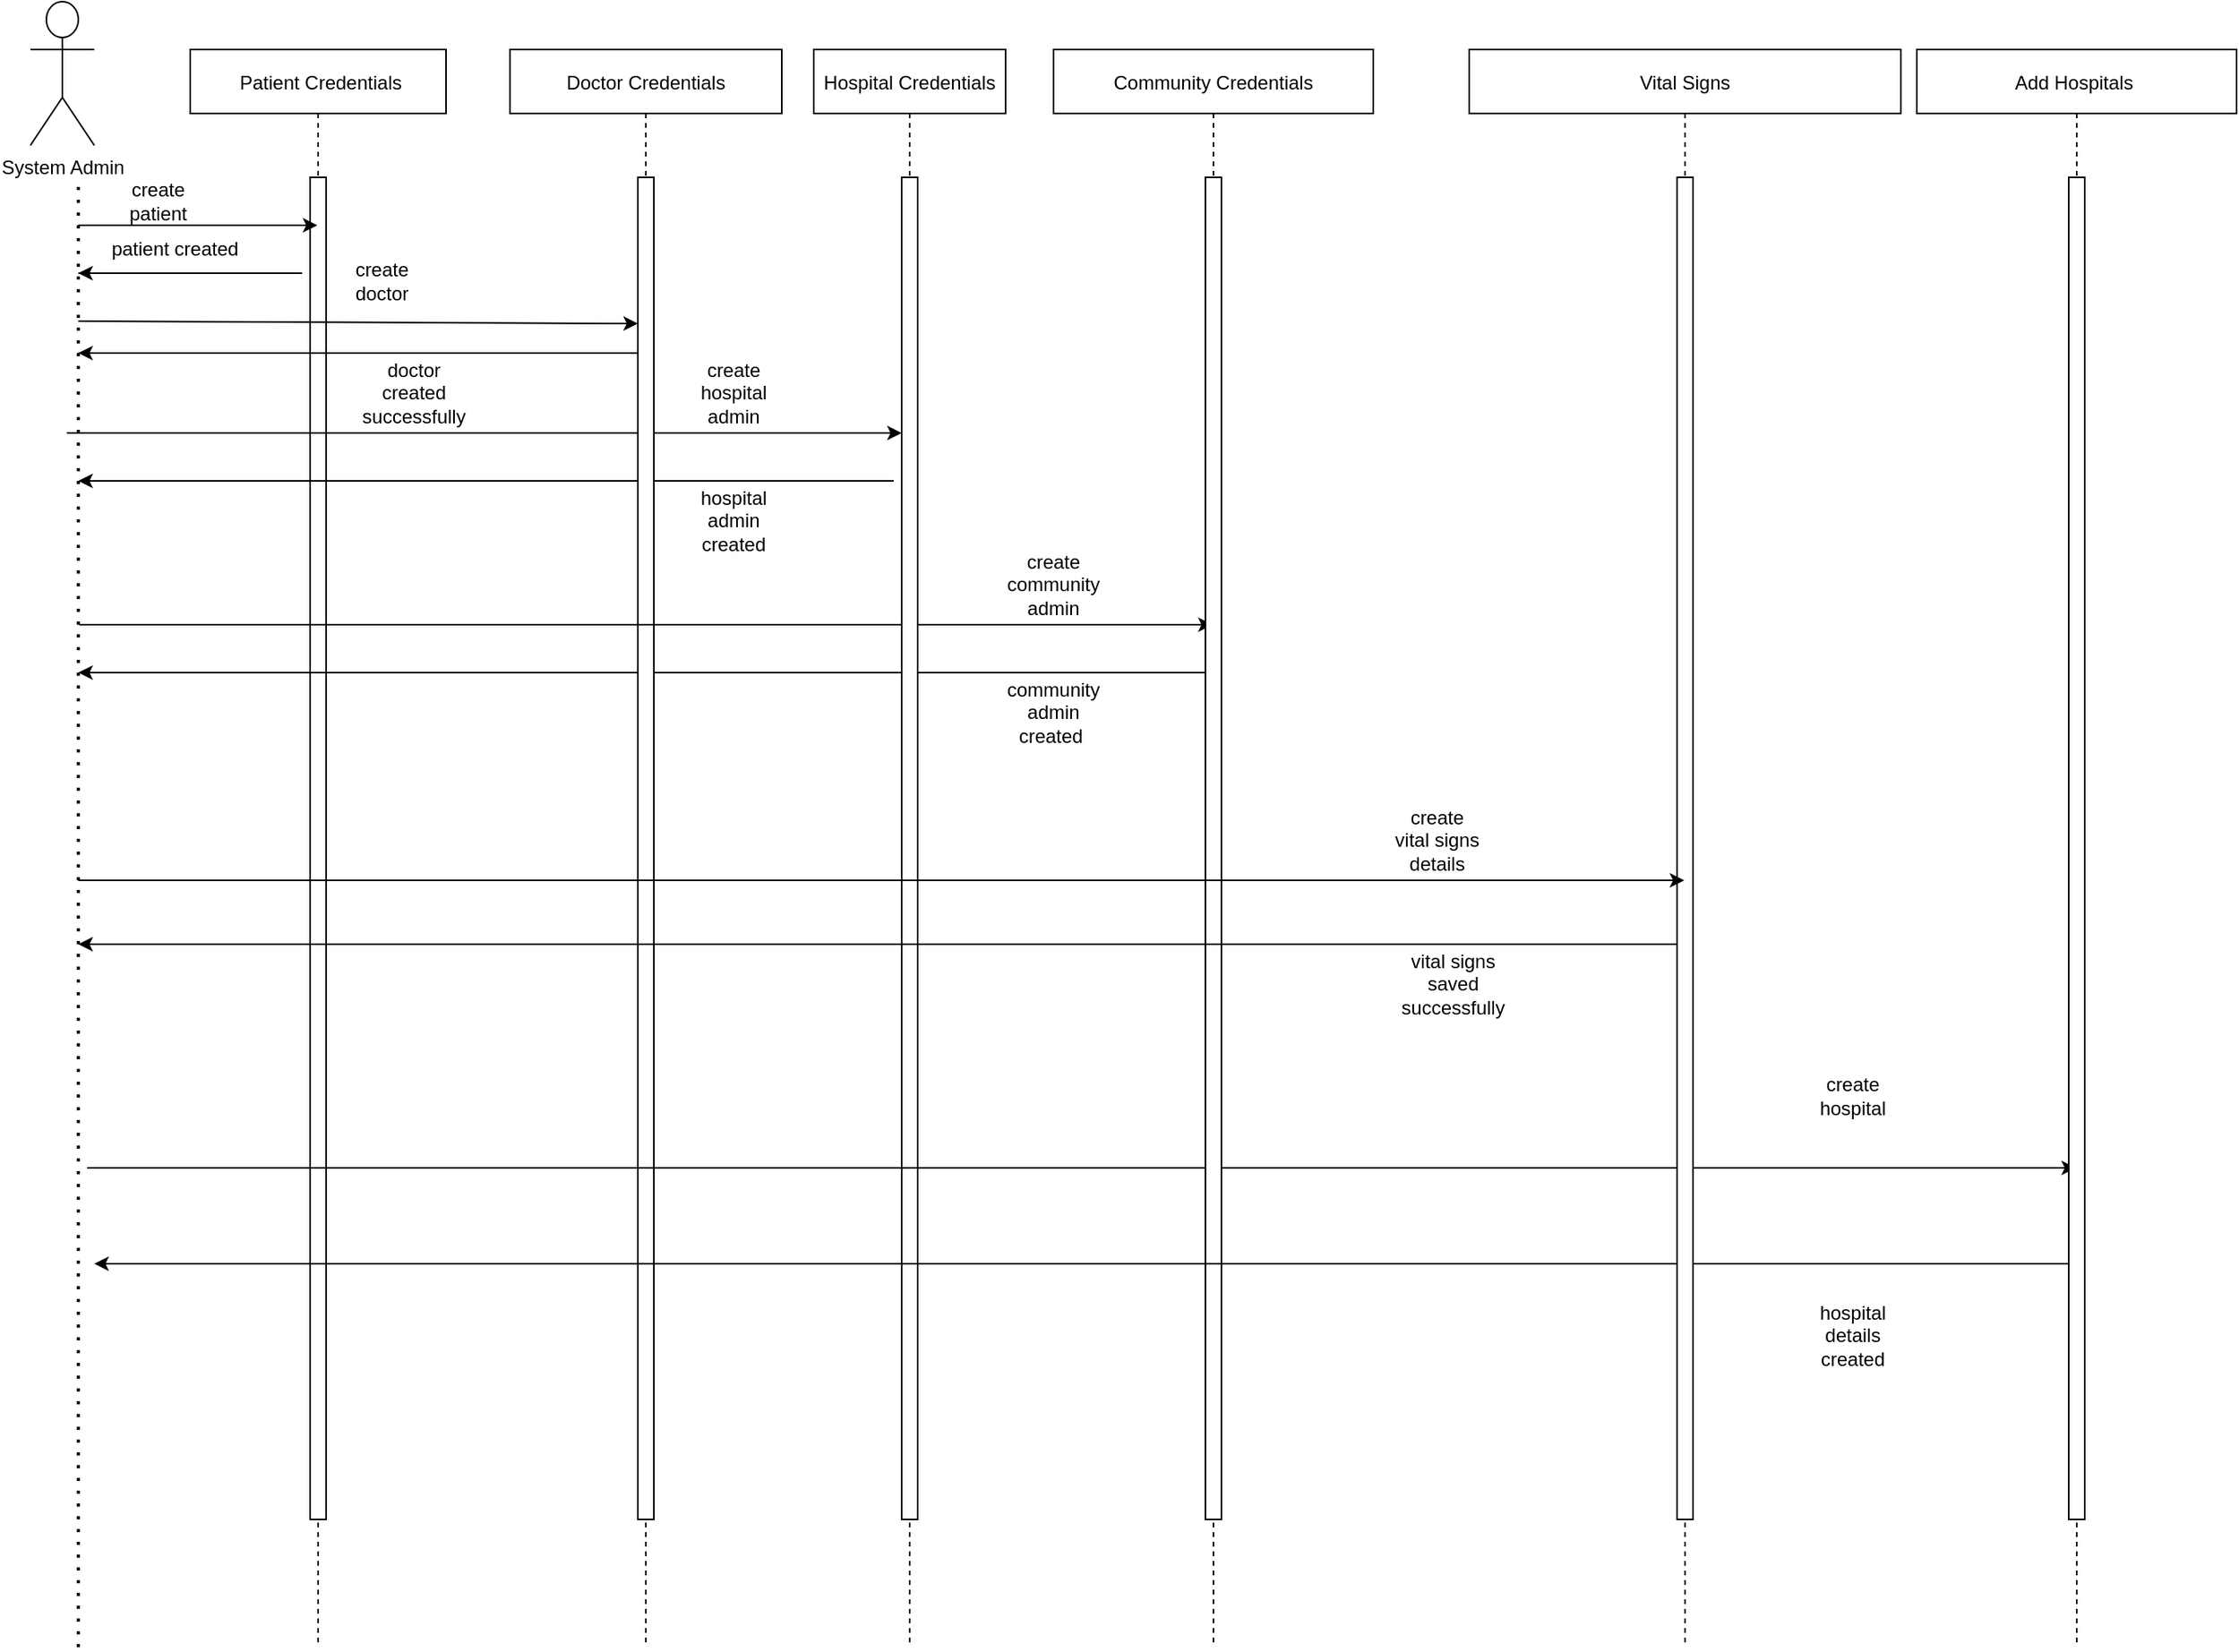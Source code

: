 <mxfile version="20.5.1" type="device"><diagram id="uh8sWaFLHhI7eXMLd8Xm" name="Page-1"><mxGraphModel dx="3472" dy="1800" grid="1" gridSize="10" guides="1" tooltips="1" connect="1" arrows="1" fold="1" page="1" pageScale="1" pageWidth="850" pageHeight="1100" math="0" shadow="0"><root><mxCell id="0"/><mxCell id="1" parent="0"/><mxCell id="3nuBFxr9cyL0pnOWT2aG-1" value=" Patient Credentials" style="shape=umlLifeline;perimeter=lifelinePerimeter;container=1;collapsible=0;recursiveResize=0;rounded=0;shadow=0;strokeWidth=1;" parent="1" vertex="1"><mxGeometry x="120" y="80" width="160" height="1000" as="geometry"/></mxCell><mxCell id="3nuBFxr9cyL0pnOWT2aG-2" value="" style="points=[];perimeter=orthogonalPerimeter;rounded=0;shadow=0;strokeWidth=1;" parent="3nuBFxr9cyL0pnOWT2aG-1" vertex="1"><mxGeometry x="75" y="80" width="10" height="840" as="geometry"/></mxCell><mxCell id="LClgrJ9i7lro1PU0djfI-14" value="create doctor" style="text;html=1;strokeColor=none;fillColor=none;align=center;verticalAlign=middle;whiteSpace=wrap;rounded=0;" parent="3nuBFxr9cyL0pnOWT2aG-1" vertex="1"><mxGeometry x="90" y="130" width="60" height="30" as="geometry"/></mxCell><mxCell id="LClgrJ9i7lro1PU0djfI-15" value="" style="endArrow=classic;html=1;rounded=0;" parent="3nuBFxr9cyL0pnOWT2aG-1" edge="1"><mxGeometry width="50" height="50" relative="1" as="geometry"><mxPoint x="-70" y="190" as="sourcePoint"/><mxPoint x="-70" y="190" as="targetPoint"/><Array as="points"><mxPoint x="280" y="190"/></Array></mxGeometry></mxCell><mxCell id="LClgrJ9i7lro1PU0djfI-16" value="doctor created successfully&lt;br&gt;" style="text;html=1;strokeColor=none;fillColor=none;align=center;verticalAlign=middle;whiteSpace=wrap;rounded=0;" parent="3nuBFxr9cyL0pnOWT2aG-1" vertex="1"><mxGeometry x="110" y="200" width="60" height="30" as="geometry"/></mxCell><mxCell id="LClgrJ9i7lro1PU0djfI-19" value="" style="endArrow=classic;html=1;rounded=0;" parent="3nuBFxr9cyL0pnOWT2aG-1" target="LClgrJ9i7lro1PU0djfI-18" edge="1"><mxGeometry width="50" height="50" relative="1" as="geometry"><mxPoint x="-77.2" y="240" as="sourcePoint"/><mxPoint x="400" y="240" as="targetPoint"/></mxGeometry></mxCell><mxCell id="LClgrJ9i7lro1PU0djfI-21" value="" style="endArrow=classic;html=1;rounded=0;" parent="3nuBFxr9cyL0pnOWT2aG-1" edge="1"><mxGeometry width="50" height="50" relative="1" as="geometry"><mxPoint x="60" y="270" as="sourcePoint"/><mxPoint x="-70" y="270" as="targetPoint"/><Array as="points"><mxPoint x="440" y="270"/></Array></mxGeometry></mxCell><mxCell id="LClgrJ9i7lro1PU0djfI-33" value="" style="endArrow=classic;html=1;rounded=0;" parent="3nuBFxr9cyL0pnOWT2aG-1" edge="1"><mxGeometry width="50" height="50" relative="1" as="geometry"><mxPoint x="60" y="390" as="sourcePoint"/><mxPoint x="-70" y="390" as="targetPoint"/><Array as="points"><mxPoint x="640" y="390"/></Array></mxGeometry></mxCell><mxCell id="3nuBFxr9cyL0pnOWT2aG-5" value="Doctor Credentials" style="shape=umlLifeline;perimeter=lifelinePerimeter;container=1;collapsible=0;recursiveResize=0;rounded=0;shadow=0;strokeWidth=1;" parent="1" vertex="1"><mxGeometry x="320" y="80" width="170" height="1000" as="geometry"/></mxCell><mxCell id="3nuBFxr9cyL0pnOWT2aG-6" value="" style="points=[];perimeter=orthogonalPerimeter;rounded=0;shadow=0;strokeWidth=1;" parent="3nuBFxr9cyL0pnOWT2aG-5" vertex="1"><mxGeometry x="80" y="80" width="10" height="840" as="geometry"/></mxCell><mxCell id="LClgrJ9i7lro1PU0djfI-20" value="create hospital admin" style="text;html=1;strokeColor=none;fillColor=none;align=center;verticalAlign=middle;whiteSpace=wrap;rounded=0;" parent="3nuBFxr9cyL0pnOWT2aG-5" vertex="1"><mxGeometry x="110" y="200" width="60" height="30" as="geometry"/></mxCell><mxCell id="LClgrJ9i7lro1PU0djfI-22" value="hospital admin created" style="text;html=1;strokeColor=none;fillColor=none;align=center;verticalAlign=middle;whiteSpace=wrap;rounded=0;" parent="3nuBFxr9cyL0pnOWT2aG-5" vertex="1"><mxGeometry x="110" y="280" width="60" height="30" as="geometry"/></mxCell><mxCell id="LClgrJ9i7lro1PU0djfI-31" value="" style="endArrow=classic;html=1;rounded=0;" parent="3nuBFxr9cyL0pnOWT2aG-5" target="LClgrJ9i7lro1PU0djfI-23" edge="1"><mxGeometry width="50" height="50" relative="1" as="geometry"><mxPoint x="-269.4" y="360" as="sourcePoint"/><mxPoint x="80.0" y="360" as="targetPoint"/></mxGeometry></mxCell><mxCell id="LClgrJ9i7lro1PU0djfI-1" value="System Admin" style="shape=umlActor;verticalLabelPosition=bottom;verticalAlign=top;html=1;outlineConnect=0;" parent="1" vertex="1"><mxGeometry x="20" y="50" width="40" height="90" as="geometry"/></mxCell><mxCell id="LClgrJ9i7lro1PU0djfI-2" value="" style="endArrow=none;dashed=1;html=1;dashPattern=1 3;strokeWidth=2;rounded=0;" parent="1" edge="1"><mxGeometry width="50" height="50" relative="1" as="geometry"><mxPoint x="50" y="1080" as="sourcePoint"/><mxPoint x="50" y="160" as="targetPoint"/></mxGeometry></mxCell><mxCell id="LClgrJ9i7lro1PU0djfI-5" value="" style="endArrow=classic;html=1;rounded=0;" parent="1" target="3nuBFxr9cyL0pnOWT2aG-1" edge="1"><mxGeometry width="50" height="50" relative="1" as="geometry"><mxPoint x="50" y="190" as="sourcePoint"/><mxPoint x="110" y="190" as="targetPoint"/><Array as="points"><mxPoint x="90" y="190"/></Array></mxGeometry></mxCell><mxCell id="LClgrJ9i7lro1PU0djfI-6" value="create patient" style="text;html=1;strokeColor=none;fillColor=none;align=center;verticalAlign=middle;whiteSpace=wrap;rounded=0;" parent="1" vertex="1"><mxGeometry x="70" y="160" width="60" height="30" as="geometry"/></mxCell><mxCell id="LClgrJ9i7lro1PU0djfI-8" value="" style="endArrow=classic;html=1;rounded=0;" parent="1" edge="1"><mxGeometry width="50" height="50" relative="1" as="geometry"><mxPoint x="50" y="220" as="sourcePoint"/><mxPoint x="50" y="220" as="targetPoint"/><Array as="points"><mxPoint x="190" y="220"/></Array></mxGeometry></mxCell><mxCell id="LClgrJ9i7lro1PU0djfI-10" value="patient created" style="text;html=1;align=center;verticalAlign=middle;resizable=0;points=[];autosize=1;strokeColor=none;fillColor=none;" parent="1" vertex="1"><mxGeometry x="60" y="190" width="100" height="30" as="geometry"/></mxCell><mxCell id="LClgrJ9i7lro1PU0djfI-13" value="" style="endArrow=classic;html=1;rounded=0;entryX=0;entryY=0.109;entryDx=0;entryDy=0;entryPerimeter=0;" parent="1" target="3nuBFxr9cyL0pnOWT2aG-6" edge="1"><mxGeometry width="50" height="50" relative="1" as="geometry"><mxPoint x="50" y="250" as="sourcePoint"/><mxPoint x="450" y="240" as="targetPoint"/></mxGeometry></mxCell><mxCell id="LClgrJ9i7lro1PU0djfI-17" value="Hospital Credentials" style="shape=umlLifeline;perimeter=lifelinePerimeter;container=1;collapsible=0;recursiveResize=0;rounded=0;shadow=0;strokeWidth=1;" parent="1" vertex="1"><mxGeometry x="510" y="80" width="120" height="1000" as="geometry"/></mxCell><mxCell id="LClgrJ9i7lro1PU0djfI-18" value="" style="points=[];perimeter=orthogonalPerimeter;rounded=0;shadow=0;strokeWidth=1;" parent="LClgrJ9i7lro1PU0djfI-17" vertex="1"><mxGeometry x="55" y="80" width="10" height="840" as="geometry"/></mxCell><mxCell id="LClgrJ9i7lro1PU0djfI-45" value="" style="endArrow=classic;html=1;rounded=0;" parent="LClgrJ9i7lro1PU0djfI-17" target="LClgrJ9i7lro1PU0djfI-41" edge="1"><mxGeometry width="50" height="50" relative="1" as="geometry"><mxPoint x="-454.5" y="700" as="sourcePoint"/><mxPoint x="515" y="700" as="targetPoint"/></mxGeometry></mxCell><mxCell id="LClgrJ9i7lro1PU0djfI-23" value="Community Credentials" style="shape=umlLifeline;perimeter=lifelinePerimeter;container=1;collapsible=0;recursiveResize=0;rounded=0;shadow=0;strokeWidth=1;" parent="1" vertex="1"><mxGeometry x="660" y="80" width="200" height="1000" as="geometry"/></mxCell><mxCell id="LClgrJ9i7lro1PU0djfI-24" value="" style="points=[];perimeter=orthogonalPerimeter;rounded=0;shadow=0;strokeWidth=1;" parent="LClgrJ9i7lro1PU0djfI-23" vertex="1"><mxGeometry x="95" y="80" width="10" height="840" as="geometry"/></mxCell><mxCell id="LClgrJ9i7lro1PU0djfI-51" value="" style="endArrow=classic;html=1;rounded=0;" parent="LClgrJ9i7lro1PU0djfI-23" edge="1"><mxGeometry width="50" height="50" relative="1" as="geometry"><mxPoint x="-235" y="760" as="sourcePoint"/><mxPoint x="-600" y="760" as="targetPoint"/><Array as="points"><mxPoint x="635" y="760"/></Array></mxGeometry></mxCell><mxCell id="LClgrJ9i7lro1PU0djfI-32" value="create community admin" style="text;html=1;strokeColor=none;fillColor=none;align=center;verticalAlign=middle;whiteSpace=wrap;rounded=0;" parent="1" vertex="1"><mxGeometry x="630" y="400" width="60" height="30" as="geometry"/></mxCell><mxCell id="LClgrJ9i7lro1PU0djfI-34" value="community admin created&amp;nbsp;" style="text;html=1;strokeColor=none;fillColor=none;align=center;verticalAlign=middle;whiteSpace=wrap;rounded=0;" parent="1" vertex="1"><mxGeometry x="630" y="480" width="60" height="30" as="geometry"/></mxCell><mxCell id="LClgrJ9i7lro1PU0djfI-35" value="Vital Signs" style="shape=umlLifeline;perimeter=lifelinePerimeter;container=1;collapsible=0;recursiveResize=0;rounded=0;shadow=0;strokeWidth=1;" parent="1" vertex="1"><mxGeometry x="920" y="80" width="270" height="1000" as="geometry"/></mxCell><mxCell id="LClgrJ9i7lro1PU0djfI-36" value="" style="points=[];perimeter=orthogonalPerimeter;rounded=0;shadow=0;strokeWidth=1;" parent="LClgrJ9i7lro1PU0djfI-35" vertex="1"><mxGeometry x="130" y="80" width="10" height="840" as="geometry"/></mxCell><mxCell id="LClgrJ9i7lro1PU0djfI-46" value="create hospital" style="text;html=1;strokeColor=none;fillColor=none;align=center;verticalAlign=middle;whiteSpace=wrap;rounded=0;" parent="LClgrJ9i7lro1PU0djfI-35" vertex="1"><mxGeometry x="210" y="630" width="60" height="50" as="geometry"/></mxCell><mxCell id="LClgrJ9i7lro1PU0djfI-47" value="hospital details created" style="text;html=1;strokeColor=none;fillColor=none;align=center;verticalAlign=middle;whiteSpace=wrap;rounded=0;" parent="LClgrJ9i7lro1PU0djfI-35" vertex="1"><mxGeometry x="210" y="790" width="60" height="30" as="geometry"/></mxCell><mxCell id="LClgrJ9i7lro1PU0djfI-37" value="" style="endArrow=classic;html=1;rounded=0;" parent="1" target="LClgrJ9i7lro1PU0djfI-35" edge="1"><mxGeometry width="50" height="50" relative="1" as="geometry"><mxPoint x="50.0" y="600" as="sourcePoint"/><mxPoint x="572.2" y="600" as="targetPoint"/></mxGeometry></mxCell><mxCell id="LClgrJ9i7lro1PU0djfI-38" value="create vital signs details" style="text;html=1;strokeColor=none;fillColor=none;align=center;verticalAlign=middle;whiteSpace=wrap;rounded=0;" parent="1" vertex="1"><mxGeometry x="870" y="560" width="60" height="30" as="geometry"/></mxCell><mxCell id="LClgrJ9i7lro1PU0djfI-39" value="" style="endArrow=classic;html=1;rounded=0;" parent="1" edge="1"><mxGeometry width="50" height="50" relative="1" as="geometry"><mxPoint x="180" y="640" as="sourcePoint"/><mxPoint x="50" y="640" as="targetPoint"/><Array as="points"><mxPoint x="1050" y="640"/></Array></mxGeometry></mxCell><mxCell id="LClgrJ9i7lro1PU0djfI-40" value="vital signs saved successfully" style="text;html=1;strokeColor=none;fillColor=none;align=center;verticalAlign=middle;whiteSpace=wrap;rounded=0;" parent="1" vertex="1"><mxGeometry x="880" y="650" width="60" height="30" as="geometry"/></mxCell><mxCell id="LClgrJ9i7lro1PU0djfI-41" value="Add Hospitals " style="shape=umlLifeline;perimeter=lifelinePerimeter;container=1;collapsible=0;recursiveResize=0;rounded=0;shadow=0;strokeWidth=1;" parent="1" vertex="1"><mxGeometry x="1200" y="80" width="200" height="1000" as="geometry"/></mxCell><mxCell id="LClgrJ9i7lro1PU0djfI-42" value="" style="points=[];perimeter=orthogonalPerimeter;rounded=0;shadow=0;strokeWidth=1;" parent="LClgrJ9i7lro1PU0djfI-41" vertex="1"><mxGeometry x="95" y="80" width="10" height="840" as="geometry"/></mxCell></root></mxGraphModel></diagram></mxfile>